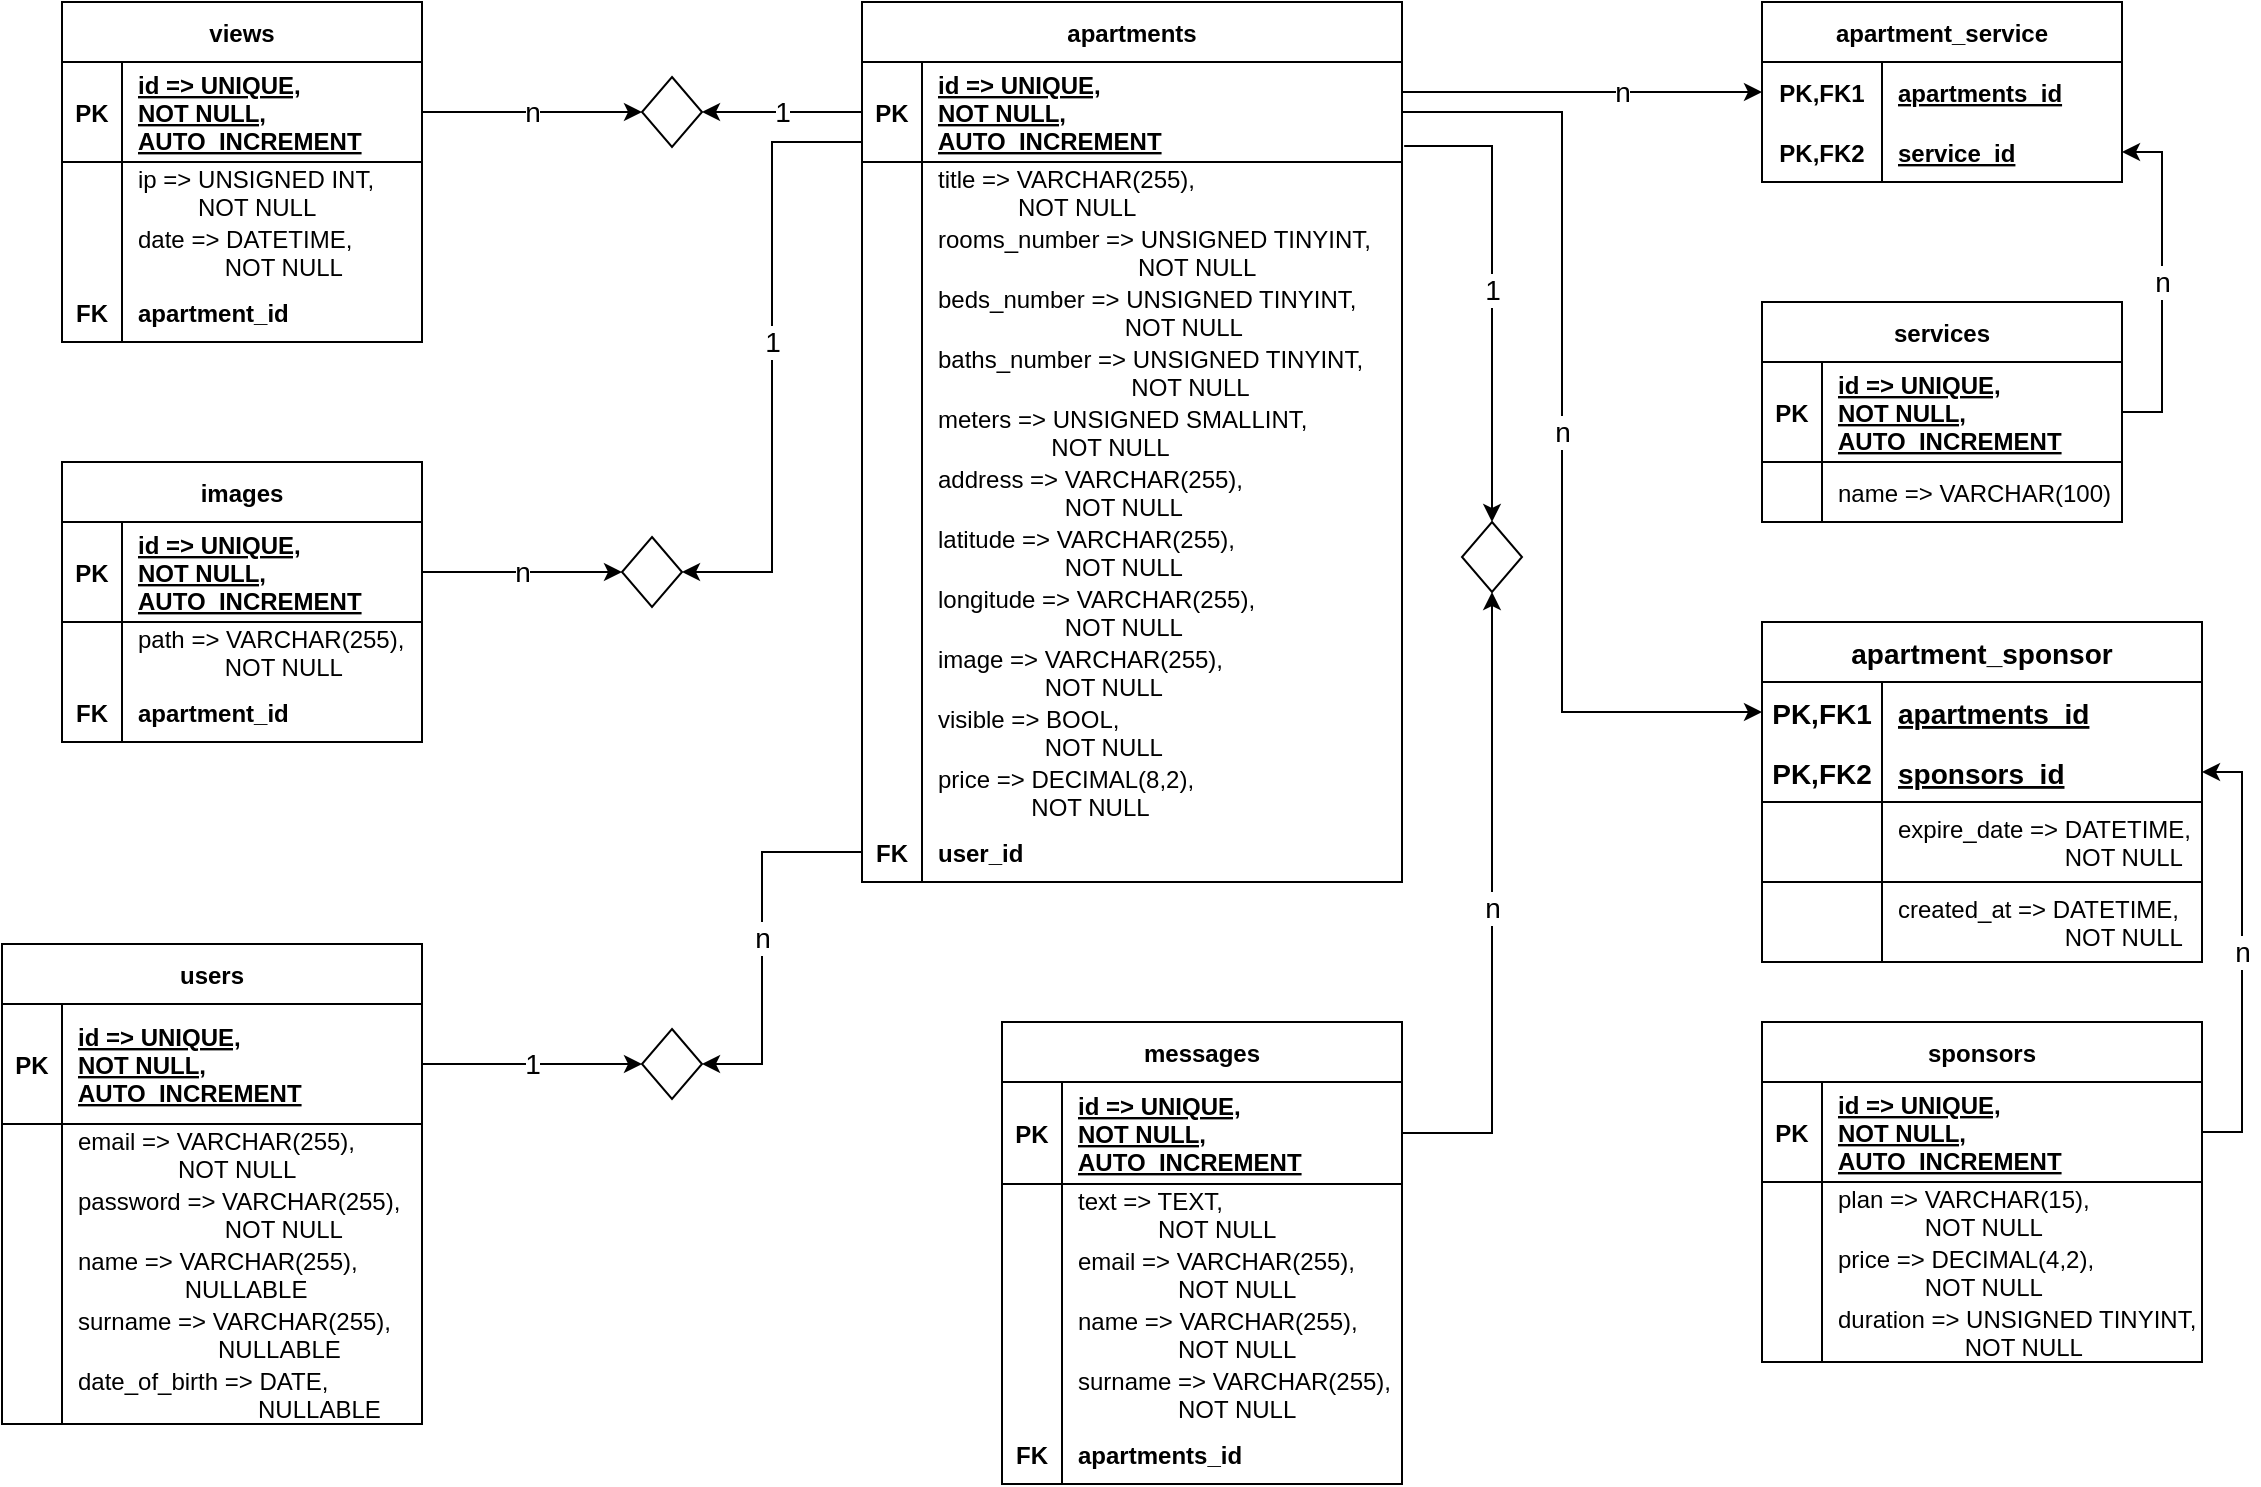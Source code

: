 <mxfile version="20.5.3" type="device"><diagram id="6jEz39tCYzZ9dba92t15" name="Pagina-1"><mxGraphModel dx="1422" dy="754" grid="1" gridSize="10" guides="1" tooltips="1" connect="1" arrows="1" fold="1" page="1" pageScale="1" pageWidth="827" pageHeight="1169" math="0" shadow="0"><root><mxCell id="0"/><mxCell id="1" parent="0"/><mxCell id="rSV80BA2krc5Ea7WkrUo-1" value="users" style="shape=table;startSize=30;container=1;collapsible=1;childLayout=tableLayout;fixedRows=1;rowLines=0;fontStyle=1;align=center;resizeLast=1;" parent="1" vertex="1"><mxGeometry x="50" y="641" width="210" height="240" as="geometry"/></mxCell><mxCell id="rSV80BA2krc5Ea7WkrUo-2" value="" style="shape=tableRow;horizontal=0;startSize=0;swimlaneHead=0;swimlaneBody=0;fillColor=none;collapsible=0;dropTarget=0;points=[[0,0.5],[1,0.5]];portConstraint=eastwest;top=0;left=0;right=0;bottom=1;" parent="rSV80BA2krc5Ea7WkrUo-1" vertex="1"><mxGeometry y="30" width="210" height="60" as="geometry"/></mxCell><mxCell id="rSV80BA2krc5Ea7WkrUo-3" value="PK" style="shape=partialRectangle;connectable=0;fillColor=none;top=0;left=0;bottom=0;right=0;fontStyle=1;overflow=hidden;" parent="rSV80BA2krc5Ea7WkrUo-2" vertex="1"><mxGeometry width="30" height="60" as="geometry"><mxRectangle width="30" height="60" as="alternateBounds"/></mxGeometry></mxCell><mxCell id="rSV80BA2krc5Ea7WkrUo-4" value="id =&gt; UNIQUE,&#10;NOT NULL,&#10;AUTO_INCREMENT" style="shape=partialRectangle;connectable=0;fillColor=none;top=0;left=0;bottom=0;right=0;align=left;spacingLeft=6;fontStyle=5;overflow=hidden;" parent="rSV80BA2krc5Ea7WkrUo-2" vertex="1"><mxGeometry x="30" width="180" height="60" as="geometry"><mxRectangle width="180" height="60" as="alternateBounds"/></mxGeometry></mxCell><mxCell id="rSV80BA2krc5Ea7WkrUo-5" value="" style="shape=tableRow;horizontal=0;startSize=0;swimlaneHead=0;swimlaneBody=0;fillColor=none;collapsible=0;dropTarget=0;points=[[0,0.5],[1,0.5]];portConstraint=eastwest;top=0;left=0;right=0;bottom=0;" parent="rSV80BA2krc5Ea7WkrUo-1" vertex="1"><mxGeometry y="90" width="210" height="30" as="geometry"/></mxCell><mxCell id="rSV80BA2krc5Ea7WkrUo-6" value="" style="shape=partialRectangle;connectable=0;fillColor=none;top=0;left=0;bottom=0;right=0;editable=1;overflow=hidden;" parent="rSV80BA2krc5Ea7WkrUo-5" vertex="1"><mxGeometry width="30" height="30" as="geometry"><mxRectangle width="30" height="30" as="alternateBounds"/></mxGeometry></mxCell><mxCell id="rSV80BA2krc5Ea7WkrUo-7" value="email =&gt; VARCHAR(255),&#10;               NOT NULL" style="shape=partialRectangle;connectable=0;fillColor=none;top=0;left=0;bottom=0;right=0;align=left;spacingLeft=6;overflow=hidden;" parent="rSV80BA2krc5Ea7WkrUo-5" vertex="1"><mxGeometry x="30" width="180" height="30" as="geometry"><mxRectangle width="180" height="30" as="alternateBounds"/></mxGeometry></mxCell><mxCell id="rSV80BA2krc5Ea7WkrUo-8" value="" style="shape=tableRow;horizontal=0;startSize=0;swimlaneHead=0;swimlaneBody=0;fillColor=none;collapsible=0;dropTarget=0;points=[[0,0.5],[1,0.5]];portConstraint=eastwest;top=0;left=0;right=0;bottom=0;" parent="rSV80BA2krc5Ea7WkrUo-1" vertex="1"><mxGeometry y="120" width="210" height="30" as="geometry"/></mxCell><mxCell id="rSV80BA2krc5Ea7WkrUo-9" value="" style="shape=partialRectangle;connectable=0;fillColor=none;top=0;left=0;bottom=0;right=0;editable=1;overflow=hidden;" parent="rSV80BA2krc5Ea7WkrUo-8" vertex="1"><mxGeometry width="30" height="30" as="geometry"><mxRectangle width="30" height="30" as="alternateBounds"/></mxGeometry></mxCell><mxCell id="rSV80BA2krc5Ea7WkrUo-10" value="password =&gt; VARCHAR(255),&#10;                      NOT NULL" style="shape=partialRectangle;connectable=0;fillColor=none;top=0;left=0;bottom=0;right=0;align=left;spacingLeft=6;overflow=hidden;" parent="rSV80BA2krc5Ea7WkrUo-8" vertex="1"><mxGeometry x="30" width="180" height="30" as="geometry"><mxRectangle width="180" height="30" as="alternateBounds"/></mxGeometry></mxCell><mxCell id="rSV80BA2krc5Ea7WkrUo-11" value="" style="shape=tableRow;horizontal=0;startSize=0;swimlaneHead=0;swimlaneBody=0;fillColor=none;collapsible=0;dropTarget=0;points=[[0,0.5],[1,0.5]];portConstraint=eastwest;top=0;left=0;right=0;bottom=0;" parent="rSV80BA2krc5Ea7WkrUo-1" vertex="1"><mxGeometry y="150" width="210" height="30" as="geometry"/></mxCell><mxCell id="rSV80BA2krc5Ea7WkrUo-12" value="" style="shape=partialRectangle;connectable=0;fillColor=none;top=0;left=0;bottom=0;right=0;editable=1;overflow=hidden;" parent="rSV80BA2krc5Ea7WkrUo-11" vertex="1"><mxGeometry width="30" height="30" as="geometry"><mxRectangle width="30" height="30" as="alternateBounds"/></mxGeometry></mxCell><mxCell id="rSV80BA2krc5Ea7WkrUo-13" value="name =&gt; VARCHAR(255),&#10;                NULLABLE" style="shape=partialRectangle;connectable=0;fillColor=none;top=0;left=0;bottom=0;right=0;align=left;spacingLeft=6;overflow=hidden;" parent="rSV80BA2krc5Ea7WkrUo-11" vertex="1"><mxGeometry x="30" width="180" height="30" as="geometry"><mxRectangle width="180" height="30" as="alternateBounds"/></mxGeometry></mxCell><mxCell id="rSV80BA2krc5Ea7WkrUo-14" value="" style="shape=tableRow;horizontal=0;startSize=0;swimlaneHead=0;swimlaneBody=0;fillColor=none;collapsible=0;dropTarget=0;points=[[0,0.5],[1,0.5]];portConstraint=eastwest;top=0;left=0;right=0;bottom=0;" parent="rSV80BA2krc5Ea7WkrUo-1" vertex="1"><mxGeometry y="180" width="210" height="30" as="geometry"/></mxCell><mxCell id="rSV80BA2krc5Ea7WkrUo-15" value="" style="shape=partialRectangle;connectable=0;fillColor=none;top=0;left=0;bottom=0;right=0;editable=1;overflow=hidden;" parent="rSV80BA2krc5Ea7WkrUo-14" vertex="1"><mxGeometry width="30" height="30" as="geometry"><mxRectangle width="30" height="30" as="alternateBounds"/></mxGeometry></mxCell><mxCell id="rSV80BA2krc5Ea7WkrUo-16" value="surname =&gt; VARCHAR(255),&#10;                     NULLABLE" style="shape=partialRectangle;connectable=0;fillColor=none;top=0;left=0;bottom=0;right=0;align=left;spacingLeft=6;overflow=hidden;" parent="rSV80BA2krc5Ea7WkrUo-14" vertex="1"><mxGeometry x="30" width="180" height="30" as="geometry"><mxRectangle width="180" height="30" as="alternateBounds"/></mxGeometry></mxCell><mxCell id="rSV80BA2krc5Ea7WkrUo-17" value="" style="shape=tableRow;horizontal=0;startSize=0;swimlaneHead=0;swimlaneBody=0;fillColor=none;collapsible=0;dropTarget=0;points=[[0,0.5],[1,0.5]];portConstraint=eastwest;top=0;left=0;right=0;bottom=0;" parent="rSV80BA2krc5Ea7WkrUo-1" vertex="1"><mxGeometry y="210" width="210" height="30" as="geometry"/></mxCell><mxCell id="rSV80BA2krc5Ea7WkrUo-18" value="" style="shape=partialRectangle;connectable=0;fillColor=none;top=0;left=0;bottom=0;right=0;editable=1;overflow=hidden;" parent="rSV80BA2krc5Ea7WkrUo-17" vertex="1"><mxGeometry width="30" height="30" as="geometry"><mxRectangle width="30" height="30" as="alternateBounds"/></mxGeometry></mxCell><mxCell id="rSV80BA2krc5Ea7WkrUo-19" value="date_of_birth =&gt; DATE,&#10;                           NULLABLE" style="shape=partialRectangle;connectable=0;fillColor=none;top=0;left=0;bottom=0;right=0;align=left;spacingLeft=6;overflow=hidden;" parent="rSV80BA2krc5Ea7WkrUo-17" vertex="1"><mxGeometry x="30" width="180" height="30" as="geometry"><mxRectangle width="180" height="30" as="alternateBounds"/></mxGeometry></mxCell><mxCell id="rSV80BA2krc5Ea7WkrUo-20" value="apartments" style="shape=table;startSize=30;container=1;collapsible=1;childLayout=tableLayout;fixedRows=1;rowLines=0;fontStyle=1;align=center;resizeLast=1;" parent="1" vertex="1"><mxGeometry x="480" y="170" width="270" height="440" as="geometry"/></mxCell><mxCell id="rSV80BA2krc5Ea7WkrUo-21" value="" style="shape=tableRow;horizontal=0;startSize=0;swimlaneHead=0;swimlaneBody=0;fillColor=none;collapsible=0;dropTarget=0;points=[[0,0.5],[1,0.5]];portConstraint=eastwest;top=0;left=0;right=0;bottom=1;" parent="rSV80BA2krc5Ea7WkrUo-20" vertex="1"><mxGeometry y="30" width="270" height="50" as="geometry"/></mxCell><mxCell id="rSV80BA2krc5Ea7WkrUo-22" value="PK" style="shape=partialRectangle;connectable=0;fillColor=none;top=0;left=0;bottom=0;right=0;fontStyle=1;overflow=hidden;" parent="rSV80BA2krc5Ea7WkrUo-21" vertex="1"><mxGeometry width="30" height="50" as="geometry"><mxRectangle width="30" height="50" as="alternateBounds"/></mxGeometry></mxCell><mxCell id="rSV80BA2krc5Ea7WkrUo-23" value="id =&gt; UNIQUE,&#10;NOT NULL,&#10;AUTO_INCREMENT" style="shape=partialRectangle;connectable=0;fillColor=none;top=0;left=0;bottom=0;right=0;align=left;spacingLeft=6;fontStyle=5;overflow=hidden;" parent="rSV80BA2krc5Ea7WkrUo-21" vertex="1"><mxGeometry x="30" width="240" height="50" as="geometry"><mxRectangle width="240" height="50" as="alternateBounds"/></mxGeometry></mxCell><mxCell id="rSV80BA2krc5Ea7WkrUo-24" value="" style="shape=tableRow;horizontal=0;startSize=0;swimlaneHead=0;swimlaneBody=0;fillColor=none;collapsible=0;dropTarget=0;points=[[0,0.5],[1,0.5]];portConstraint=eastwest;top=0;left=0;right=0;bottom=0;" parent="rSV80BA2krc5Ea7WkrUo-20" vertex="1"><mxGeometry y="80" width="270" height="30" as="geometry"/></mxCell><mxCell id="rSV80BA2krc5Ea7WkrUo-25" value="" style="shape=partialRectangle;connectable=0;fillColor=none;top=0;left=0;bottom=0;right=0;editable=1;overflow=hidden;" parent="rSV80BA2krc5Ea7WkrUo-24" vertex="1"><mxGeometry width="30" height="30" as="geometry"><mxRectangle width="30" height="30" as="alternateBounds"/></mxGeometry></mxCell><mxCell id="rSV80BA2krc5Ea7WkrUo-26" value="title =&gt; VARCHAR(255),&#10;            NOT NULL" style="shape=partialRectangle;connectable=0;fillColor=none;top=0;left=0;bottom=0;right=0;align=left;spacingLeft=6;overflow=hidden;" parent="rSV80BA2krc5Ea7WkrUo-24" vertex="1"><mxGeometry x="30" width="240" height="30" as="geometry"><mxRectangle width="240" height="30" as="alternateBounds"/></mxGeometry></mxCell><mxCell id="rSV80BA2krc5Ea7WkrUo-27" value="" style="shape=tableRow;horizontal=0;startSize=0;swimlaneHead=0;swimlaneBody=0;fillColor=none;collapsible=0;dropTarget=0;points=[[0,0.5],[1,0.5]];portConstraint=eastwest;top=0;left=0;right=0;bottom=0;" parent="rSV80BA2krc5Ea7WkrUo-20" vertex="1"><mxGeometry y="110" width="270" height="30" as="geometry"/></mxCell><mxCell id="rSV80BA2krc5Ea7WkrUo-28" value="" style="shape=partialRectangle;connectable=0;fillColor=none;top=0;left=0;bottom=0;right=0;editable=1;overflow=hidden;" parent="rSV80BA2krc5Ea7WkrUo-27" vertex="1"><mxGeometry width="30" height="30" as="geometry"><mxRectangle width="30" height="30" as="alternateBounds"/></mxGeometry></mxCell><mxCell id="rSV80BA2krc5Ea7WkrUo-29" value="rooms_number =&gt; UNSIGNED TINYINT,&#10;                              NOT NULL" style="shape=partialRectangle;connectable=0;fillColor=none;top=0;left=0;bottom=0;right=0;align=left;spacingLeft=6;overflow=hidden;" parent="rSV80BA2krc5Ea7WkrUo-27" vertex="1"><mxGeometry x="30" width="240" height="30" as="geometry"><mxRectangle width="240" height="30" as="alternateBounds"/></mxGeometry></mxCell><mxCell id="rSV80BA2krc5Ea7WkrUo-30" value="" style="shape=tableRow;horizontal=0;startSize=0;swimlaneHead=0;swimlaneBody=0;fillColor=none;collapsible=0;dropTarget=0;points=[[0,0.5],[1,0.5]];portConstraint=eastwest;top=0;left=0;right=0;bottom=0;" parent="rSV80BA2krc5Ea7WkrUo-20" vertex="1"><mxGeometry y="140" width="270" height="30" as="geometry"/></mxCell><mxCell id="rSV80BA2krc5Ea7WkrUo-31" value="" style="shape=partialRectangle;connectable=0;fillColor=none;top=0;left=0;bottom=0;right=0;editable=1;overflow=hidden;" parent="rSV80BA2krc5Ea7WkrUo-30" vertex="1"><mxGeometry width="30" height="30" as="geometry"><mxRectangle width="30" height="30" as="alternateBounds"/></mxGeometry></mxCell><mxCell id="rSV80BA2krc5Ea7WkrUo-32" value="beds_number =&gt; UNSIGNED TINYINT,&#10;                            NOT NULL" style="shape=partialRectangle;connectable=0;fillColor=none;top=0;left=0;bottom=0;right=0;align=left;spacingLeft=6;overflow=hidden;" parent="rSV80BA2krc5Ea7WkrUo-30" vertex="1"><mxGeometry x="30" width="240" height="30" as="geometry"><mxRectangle width="240" height="30" as="alternateBounds"/></mxGeometry></mxCell><mxCell id="rSV80BA2krc5Ea7WkrUo-33" value="" style="shape=tableRow;horizontal=0;startSize=0;swimlaneHead=0;swimlaneBody=0;fillColor=none;collapsible=0;dropTarget=0;points=[[0,0.5],[1,0.5]];portConstraint=eastwest;top=0;left=0;right=0;bottom=0;" parent="rSV80BA2krc5Ea7WkrUo-20" vertex="1"><mxGeometry y="170" width="270" height="30" as="geometry"/></mxCell><mxCell id="rSV80BA2krc5Ea7WkrUo-34" value="" style="shape=partialRectangle;connectable=0;fillColor=none;top=0;left=0;bottom=0;right=0;editable=1;overflow=hidden;" parent="rSV80BA2krc5Ea7WkrUo-33" vertex="1"><mxGeometry width="30" height="30" as="geometry"><mxRectangle width="30" height="30" as="alternateBounds"/></mxGeometry></mxCell><mxCell id="rSV80BA2krc5Ea7WkrUo-35" value="baths_number =&gt; UNSIGNED TINYINT,&#10;                             NOT NULL" style="shape=partialRectangle;connectable=0;fillColor=none;top=0;left=0;bottom=0;right=0;align=left;spacingLeft=6;overflow=hidden;" parent="rSV80BA2krc5Ea7WkrUo-33" vertex="1"><mxGeometry x="30" width="240" height="30" as="geometry"><mxRectangle width="240" height="30" as="alternateBounds"/></mxGeometry></mxCell><mxCell id="rSV80BA2krc5Ea7WkrUo-40" value="" style="shape=tableRow;horizontal=0;startSize=0;swimlaneHead=0;swimlaneBody=0;fillColor=none;collapsible=0;dropTarget=0;points=[[0,0.5],[1,0.5]];portConstraint=eastwest;top=0;left=0;right=0;bottom=0;" parent="rSV80BA2krc5Ea7WkrUo-20" vertex="1"><mxGeometry y="200" width="270" height="30" as="geometry"/></mxCell><mxCell id="rSV80BA2krc5Ea7WkrUo-41" value="" style="shape=partialRectangle;connectable=0;fillColor=none;top=0;left=0;bottom=0;right=0;editable=1;overflow=hidden;" parent="rSV80BA2krc5Ea7WkrUo-40" vertex="1"><mxGeometry width="30" height="30" as="geometry"><mxRectangle width="30" height="30" as="alternateBounds"/></mxGeometry></mxCell><mxCell id="rSV80BA2krc5Ea7WkrUo-42" value="meters =&gt; UNSIGNED SMALLINT,&#10;                 NOT NULL" style="shape=partialRectangle;connectable=0;fillColor=none;top=0;left=0;bottom=0;right=0;align=left;spacingLeft=6;overflow=hidden;" parent="rSV80BA2krc5Ea7WkrUo-40" vertex="1"><mxGeometry x="30" width="240" height="30" as="geometry"><mxRectangle width="240" height="30" as="alternateBounds"/></mxGeometry></mxCell><mxCell id="rSV80BA2krc5Ea7WkrUo-43" value="" style="shape=tableRow;horizontal=0;startSize=0;swimlaneHead=0;swimlaneBody=0;fillColor=none;collapsible=0;dropTarget=0;points=[[0,0.5],[1,0.5]];portConstraint=eastwest;top=0;left=0;right=0;bottom=0;" parent="rSV80BA2krc5Ea7WkrUo-20" vertex="1"><mxGeometry y="230" width="270" height="30" as="geometry"/></mxCell><mxCell id="rSV80BA2krc5Ea7WkrUo-44" value="" style="shape=partialRectangle;connectable=0;fillColor=none;top=0;left=0;bottom=0;right=0;editable=1;overflow=hidden;" parent="rSV80BA2krc5Ea7WkrUo-43" vertex="1"><mxGeometry width="30" height="30" as="geometry"><mxRectangle width="30" height="30" as="alternateBounds"/></mxGeometry></mxCell><mxCell id="rSV80BA2krc5Ea7WkrUo-45" value="address =&gt; VARCHAR(255),&#10;                   NOT NULL" style="shape=partialRectangle;connectable=0;fillColor=none;top=0;left=0;bottom=0;right=0;align=left;spacingLeft=6;overflow=hidden;" parent="rSV80BA2krc5Ea7WkrUo-43" vertex="1"><mxGeometry x="30" width="240" height="30" as="geometry"><mxRectangle width="240" height="30" as="alternateBounds"/></mxGeometry></mxCell><mxCell id="KRtCj88X-L1_NGYl-GEl-23" value="" style="shape=tableRow;horizontal=0;startSize=0;swimlaneHead=0;swimlaneBody=0;fillColor=none;collapsible=0;dropTarget=0;points=[[0,0.5],[1,0.5]];portConstraint=eastwest;top=0;left=0;right=0;bottom=0;" parent="rSV80BA2krc5Ea7WkrUo-20" vertex="1"><mxGeometry y="260" width="270" height="30" as="geometry"/></mxCell><mxCell id="KRtCj88X-L1_NGYl-GEl-24" value="" style="shape=partialRectangle;connectable=0;fillColor=none;top=0;left=0;bottom=0;right=0;editable=1;overflow=hidden;" parent="KRtCj88X-L1_NGYl-GEl-23" vertex="1"><mxGeometry width="30" height="30" as="geometry"><mxRectangle width="30" height="30" as="alternateBounds"/></mxGeometry></mxCell><mxCell id="KRtCj88X-L1_NGYl-GEl-25" value="latitude =&gt; VARCHAR(255),&#10;                   NOT NULL" style="shape=partialRectangle;connectable=0;fillColor=none;top=0;left=0;bottom=0;right=0;align=left;spacingLeft=6;overflow=hidden;" parent="KRtCj88X-L1_NGYl-GEl-23" vertex="1"><mxGeometry x="30" width="240" height="30" as="geometry"><mxRectangle width="240" height="30" as="alternateBounds"/></mxGeometry></mxCell><mxCell id="KRtCj88X-L1_NGYl-GEl-26" value="" style="shape=tableRow;horizontal=0;startSize=0;swimlaneHead=0;swimlaneBody=0;fillColor=none;collapsible=0;dropTarget=0;points=[[0,0.5],[1,0.5]];portConstraint=eastwest;top=0;left=0;right=0;bottom=0;" parent="rSV80BA2krc5Ea7WkrUo-20" vertex="1"><mxGeometry y="290" width="270" height="30" as="geometry"/></mxCell><mxCell id="KRtCj88X-L1_NGYl-GEl-27" value="" style="shape=partialRectangle;connectable=0;fillColor=none;top=0;left=0;bottom=0;right=0;editable=1;overflow=hidden;" parent="KRtCj88X-L1_NGYl-GEl-26" vertex="1"><mxGeometry width="30" height="30" as="geometry"><mxRectangle width="30" height="30" as="alternateBounds"/></mxGeometry></mxCell><mxCell id="KRtCj88X-L1_NGYl-GEl-28" value="longitude =&gt; VARCHAR(255),&#10;                   NOT NULL" style="shape=partialRectangle;connectable=0;fillColor=none;top=0;left=0;bottom=0;right=0;align=left;spacingLeft=6;overflow=hidden;" parent="KRtCj88X-L1_NGYl-GEl-26" vertex="1"><mxGeometry x="30" width="240" height="30" as="geometry"><mxRectangle width="240" height="30" as="alternateBounds"/></mxGeometry></mxCell><mxCell id="rSV80BA2krc5Ea7WkrUo-46" value="" style="shape=tableRow;horizontal=0;startSize=0;swimlaneHead=0;swimlaneBody=0;fillColor=none;collapsible=0;dropTarget=0;points=[[0,0.5],[1,0.5]];portConstraint=eastwest;top=0;left=0;right=0;bottom=0;" parent="rSV80BA2krc5Ea7WkrUo-20" vertex="1"><mxGeometry y="320" width="270" height="30" as="geometry"/></mxCell><mxCell id="rSV80BA2krc5Ea7WkrUo-47" value="" style="shape=partialRectangle;connectable=0;fillColor=none;top=0;left=0;bottom=0;right=0;editable=1;overflow=hidden;" parent="rSV80BA2krc5Ea7WkrUo-46" vertex="1"><mxGeometry width="30" height="30" as="geometry"><mxRectangle width="30" height="30" as="alternateBounds"/></mxGeometry></mxCell><mxCell id="rSV80BA2krc5Ea7WkrUo-48" value="image =&gt; VARCHAR(255),&#10;                NOT NULL" style="shape=partialRectangle;connectable=0;fillColor=none;top=0;left=0;bottom=0;right=0;align=left;spacingLeft=6;overflow=hidden;" parent="rSV80BA2krc5Ea7WkrUo-46" vertex="1"><mxGeometry x="30" width="240" height="30" as="geometry"><mxRectangle width="240" height="30" as="alternateBounds"/></mxGeometry></mxCell><mxCell id="rSV80BA2krc5Ea7WkrUo-49" value="" style="shape=tableRow;horizontal=0;startSize=0;swimlaneHead=0;swimlaneBody=0;fillColor=none;collapsible=0;dropTarget=0;points=[[0,0.5],[1,0.5]];portConstraint=eastwest;top=0;left=0;right=0;bottom=0;" parent="rSV80BA2krc5Ea7WkrUo-20" vertex="1"><mxGeometry y="350" width="270" height="30" as="geometry"/></mxCell><mxCell id="rSV80BA2krc5Ea7WkrUo-50" value="" style="shape=partialRectangle;connectable=0;fillColor=none;top=0;left=0;bottom=0;right=0;editable=1;overflow=hidden;" parent="rSV80BA2krc5Ea7WkrUo-49" vertex="1"><mxGeometry width="30" height="30" as="geometry"><mxRectangle width="30" height="30" as="alternateBounds"/></mxGeometry></mxCell><mxCell id="rSV80BA2krc5Ea7WkrUo-51" value="visible =&gt; BOOL,&#10;                NOT NULL" style="shape=partialRectangle;connectable=0;fillColor=none;top=0;left=0;bottom=0;right=0;align=left;spacingLeft=6;overflow=hidden;" parent="rSV80BA2krc5Ea7WkrUo-49" vertex="1"><mxGeometry x="30" width="240" height="30" as="geometry"><mxRectangle width="240" height="30" as="alternateBounds"/></mxGeometry></mxCell><mxCell id="97-vj1bgsYA3nXAMNk1s-48" value="" style="shape=tableRow;horizontal=0;startSize=0;swimlaneHead=0;swimlaneBody=0;fillColor=none;collapsible=0;dropTarget=0;points=[[0,0.5],[1,0.5]];portConstraint=eastwest;top=0;left=0;right=0;bottom=0;" parent="rSV80BA2krc5Ea7WkrUo-20" vertex="1"><mxGeometry y="380" width="270" height="30" as="geometry"/></mxCell><mxCell id="97-vj1bgsYA3nXAMNk1s-49" value="" style="shape=partialRectangle;connectable=0;fillColor=none;top=0;left=0;bottom=0;right=0;editable=1;overflow=hidden;" parent="97-vj1bgsYA3nXAMNk1s-48" vertex="1"><mxGeometry width="30" height="30" as="geometry"><mxRectangle width="30" height="30" as="alternateBounds"/></mxGeometry></mxCell><mxCell id="97-vj1bgsYA3nXAMNk1s-50" value="price =&gt; DECIMAL(8,2),&#10;              NOT NULL" style="shape=partialRectangle;connectable=0;fillColor=none;top=0;left=0;bottom=0;right=0;align=left;spacingLeft=6;overflow=hidden;" parent="97-vj1bgsYA3nXAMNk1s-48" vertex="1"><mxGeometry x="30" width="240" height="30" as="geometry"><mxRectangle width="240" height="30" as="alternateBounds"/></mxGeometry></mxCell><mxCell id="rSV80BA2krc5Ea7WkrUo-36" value="" style="shape=tableRow;horizontal=0;startSize=0;swimlaneHead=0;swimlaneBody=0;fillColor=none;collapsible=0;dropTarget=0;points=[[0,0.5],[1,0.5]];portConstraint=eastwest;top=0;left=0;right=0;bottom=0;" parent="rSV80BA2krc5Ea7WkrUo-20" vertex="1"><mxGeometry y="410" width="270" height="30" as="geometry"/></mxCell><mxCell id="rSV80BA2krc5Ea7WkrUo-37" value="FK" style="shape=partialRectangle;connectable=0;fillColor=none;top=0;left=0;bottom=0;right=0;editable=1;overflow=hidden;fontStyle=1" parent="rSV80BA2krc5Ea7WkrUo-36" vertex="1"><mxGeometry width="30" height="30" as="geometry"><mxRectangle width="30" height="30" as="alternateBounds"/></mxGeometry></mxCell><mxCell id="rSV80BA2krc5Ea7WkrUo-38" value="user_id" style="shape=partialRectangle;connectable=0;fillColor=none;top=0;left=0;bottom=0;right=0;align=left;spacingLeft=6;overflow=hidden;fontStyle=1" parent="rSV80BA2krc5Ea7WkrUo-36" vertex="1"><mxGeometry x="30" width="240" height="30" as="geometry"><mxRectangle width="240" height="30" as="alternateBounds"/></mxGeometry></mxCell><mxCell id="rSV80BA2krc5Ea7WkrUo-39" value="1" style="edgeStyle=orthogonalEdgeStyle;rounded=0;orthogonalLoop=1;jettySize=auto;html=1;exitX=1;exitY=0.5;exitDx=0;exitDy=0;entryX=0;entryY=0.5;entryDx=0;entryDy=0;fontSize=14;" parent="1" source="rSV80BA2krc5Ea7WkrUo-2" target="rSV80BA2krc5Ea7WkrUo-80" edge="1"><mxGeometry relative="1" as="geometry"/></mxCell><mxCell id="rSV80BA2krc5Ea7WkrUo-52" value="apartment_service" style="shape=table;startSize=30;container=1;collapsible=1;childLayout=tableLayout;fixedRows=1;rowLines=0;fontStyle=1;align=center;resizeLast=1;" parent="1" vertex="1"><mxGeometry x="930" y="170" width="180" height="90" as="geometry"/></mxCell><mxCell id="rSV80BA2krc5Ea7WkrUo-53" value="" style="shape=tableRow;horizontal=0;startSize=0;swimlaneHead=0;swimlaneBody=0;fillColor=none;collapsible=0;dropTarget=0;points=[[0,0.5],[1,0.5]];portConstraint=eastwest;top=0;left=0;right=0;bottom=0;" parent="rSV80BA2krc5Ea7WkrUo-52" vertex="1"><mxGeometry y="30" width="180" height="30" as="geometry"/></mxCell><mxCell id="rSV80BA2krc5Ea7WkrUo-54" value="PK,FK1" style="shape=partialRectangle;connectable=0;fillColor=none;top=0;left=0;bottom=0;right=0;fontStyle=1;overflow=hidden;" parent="rSV80BA2krc5Ea7WkrUo-53" vertex="1"><mxGeometry width="60" height="30" as="geometry"><mxRectangle width="60" height="30" as="alternateBounds"/></mxGeometry></mxCell><mxCell id="rSV80BA2krc5Ea7WkrUo-55" value="apartments_id" style="shape=partialRectangle;connectable=0;fillColor=none;top=0;left=0;bottom=0;right=0;align=left;spacingLeft=6;fontStyle=5;overflow=hidden;" parent="rSV80BA2krc5Ea7WkrUo-53" vertex="1"><mxGeometry x="60" width="120" height="30" as="geometry"><mxRectangle width="120" height="30" as="alternateBounds"/></mxGeometry></mxCell><mxCell id="rSV80BA2krc5Ea7WkrUo-56" value="" style="shape=tableRow;horizontal=0;startSize=0;swimlaneHead=0;swimlaneBody=0;fillColor=none;collapsible=0;dropTarget=0;points=[[0,0.5],[1,0.5]];portConstraint=eastwest;top=0;left=0;right=0;bottom=1;" parent="rSV80BA2krc5Ea7WkrUo-52" vertex="1"><mxGeometry y="60" width="180" height="30" as="geometry"/></mxCell><mxCell id="rSV80BA2krc5Ea7WkrUo-57" value="PK,FK2" style="shape=partialRectangle;connectable=0;fillColor=none;top=0;left=0;bottom=0;right=0;fontStyle=1;overflow=hidden;" parent="rSV80BA2krc5Ea7WkrUo-56" vertex="1"><mxGeometry width="60" height="30" as="geometry"><mxRectangle width="60" height="30" as="alternateBounds"/></mxGeometry></mxCell><mxCell id="rSV80BA2krc5Ea7WkrUo-58" value="service_id" style="shape=partialRectangle;connectable=0;fillColor=none;top=0;left=0;bottom=0;right=0;align=left;spacingLeft=6;fontStyle=5;overflow=hidden;" parent="rSV80BA2krc5Ea7WkrUo-56" vertex="1"><mxGeometry x="60" width="120" height="30" as="geometry"><mxRectangle width="120" height="30" as="alternateBounds"/></mxGeometry></mxCell><mxCell id="rSV80BA2krc5Ea7WkrUo-65" value="services" style="shape=table;startSize=30;container=1;collapsible=1;childLayout=tableLayout;fixedRows=1;rowLines=0;fontStyle=1;align=center;resizeLast=1;" parent="1" vertex="1"><mxGeometry x="930" y="320" width="180" height="110" as="geometry"/></mxCell><mxCell id="rSV80BA2krc5Ea7WkrUo-66" value="" style="shape=tableRow;horizontal=0;startSize=0;swimlaneHead=0;swimlaneBody=0;fillColor=none;collapsible=0;dropTarget=0;points=[[0,0.5],[1,0.5]];portConstraint=eastwest;top=0;left=0;right=0;bottom=1;" parent="rSV80BA2krc5Ea7WkrUo-65" vertex="1"><mxGeometry y="30" width="180" height="50" as="geometry"/></mxCell><mxCell id="rSV80BA2krc5Ea7WkrUo-67" value="PK" style="shape=partialRectangle;connectable=0;fillColor=none;top=0;left=0;bottom=0;right=0;fontStyle=1;overflow=hidden;" parent="rSV80BA2krc5Ea7WkrUo-66" vertex="1"><mxGeometry width="30" height="50" as="geometry"><mxRectangle width="30" height="50" as="alternateBounds"/></mxGeometry></mxCell><mxCell id="rSV80BA2krc5Ea7WkrUo-68" value="id =&gt; UNIQUE,&#10;NOT NULL,&#10;AUTO_INCREMENT" style="shape=partialRectangle;connectable=0;fillColor=none;top=0;left=0;bottom=0;right=0;align=left;spacingLeft=6;fontStyle=5;overflow=hidden;" parent="rSV80BA2krc5Ea7WkrUo-66" vertex="1"><mxGeometry x="30" width="150" height="50" as="geometry"><mxRectangle width="150" height="50" as="alternateBounds"/></mxGeometry></mxCell><mxCell id="rSV80BA2krc5Ea7WkrUo-69" value="" style="shape=tableRow;horizontal=0;startSize=0;swimlaneHead=0;swimlaneBody=0;fillColor=none;collapsible=0;dropTarget=0;points=[[0,0.5],[1,0.5]];portConstraint=eastwest;top=0;left=0;right=0;bottom=0;" parent="rSV80BA2krc5Ea7WkrUo-65" vertex="1"><mxGeometry y="80" width="180" height="30" as="geometry"/></mxCell><mxCell id="rSV80BA2krc5Ea7WkrUo-70" value="" style="shape=partialRectangle;connectable=0;fillColor=none;top=0;left=0;bottom=0;right=0;editable=1;overflow=hidden;" parent="rSV80BA2krc5Ea7WkrUo-69" vertex="1"><mxGeometry width="30" height="30" as="geometry"><mxRectangle width="30" height="30" as="alternateBounds"/></mxGeometry></mxCell><mxCell id="rSV80BA2krc5Ea7WkrUo-71" value="name =&gt; VARCHAR(100)" style="shape=partialRectangle;connectable=0;fillColor=none;top=0;left=0;bottom=0;right=0;align=left;spacingLeft=6;overflow=hidden;" parent="rSV80BA2krc5Ea7WkrUo-69" vertex="1"><mxGeometry x="30" width="150" height="30" as="geometry"><mxRectangle width="150" height="30" as="alternateBounds"/></mxGeometry></mxCell><mxCell id="rSV80BA2krc5Ea7WkrUo-80" value="" style="rhombus;whiteSpace=wrap;html=1;" parent="1" vertex="1"><mxGeometry x="370" y="683.5" width="30" height="35" as="geometry"/></mxCell><mxCell id="rSV80BA2krc5Ea7WkrUo-81" value="n" style="edgeStyle=orthogonalEdgeStyle;rounded=0;orthogonalLoop=1;jettySize=auto;html=1;exitX=0;exitY=0.5;exitDx=0;exitDy=0;fontSize=14;entryX=1;entryY=0.5;entryDx=0;entryDy=0;" parent="1" source="rSV80BA2krc5Ea7WkrUo-36" target="rSV80BA2krc5Ea7WkrUo-80" edge="1"><mxGeometry relative="1" as="geometry"><Array as="points"><mxPoint x="430" y="595"/><mxPoint x="430" y="701"/></Array><mxPoint x="400" y="670" as="targetPoint"/></mxGeometry></mxCell><mxCell id="rSV80BA2krc5Ea7WkrUo-95" value="messages" style="shape=table;startSize=30;container=1;collapsible=1;childLayout=tableLayout;fixedRows=1;rowLines=0;fontStyle=1;align=center;resizeLast=1;" parent="1" vertex="1"><mxGeometry x="550" y="680" width="200" height="231" as="geometry"/></mxCell><mxCell id="rSV80BA2krc5Ea7WkrUo-96" value="" style="shape=tableRow;horizontal=0;startSize=0;swimlaneHead=0;swimlaneBody=0;fillColor=none;collapsible=0;dropTarget=0;points=[[0,0.5],[1,0.5]];portConstraint=eastwest;top=0;left=0;right=0;bottom=1;" parent="rSV80BA2krc5Ea7WkrUo-95" vertex="1"><mxGeometry y="30" width="200" height="51" as="geometry"/></mxCell><mxCell id="rSV80BA2krc5Ea7WkrUo-97" value="PK" style="shape=partialRectangle;connectable=0;fillColor=none;top=0;left=0;bottom=0;right=0;fontStyle=1;overflow=hidden;" parent="rSV80BA2krc5Ea7WkrUo-96" vertex="1"><mxGeometry width="30" height="51" as="geometry"><mxRectangle width="30" height="51" as="alternateBounds"/></mxGeometry></mxCell><mxCell id="rSV80BA2krc5Ea7WkrUo-98" value="id =&gt; UNIQUE,&#10;NOT NULL,&#10;AUTO_INCREMENT" style="shape=partialRectangle;connectable=0;fillColor=none;top=0;left=0;bottom=0;right=0;align=left;spacingLeft=6;fontStyle=5;overflow=hidden;" parent="rSV80BA2krc5Ea7WkrUo-96" vertex="1"><mxGeometry x="30" width="170" height="51" as="geometry"><mxRectangle width="170" height="51" as="alternateBounds"/></mxGeometry></mxCell><mxCell id="rSV80BA2krc5Ea7WkrUo-99" value="" style="shape=tableRow;horizontal=0;startSize=0;swimlaneHead=0;swimlaneBody=0;fillColor=none;collapsible=0;dropTarget=0;points=[[0,0.5],[1,0.5]];portConstraint=eastwest;top=0;left=0;right=0;bottom=0;" parent="rSV80BA2krc5Ea7WkrUo-95" vertex="1"><mxGeometry y="81" width="200" height="30" as="geometry"/></mxCell><mxCell id="rSV80BA2krc5Ea7WkrUo-100" value="" style="shape=partialRectangle;connectable=0;fillColor=none;top=0;left=0;bottom=0;right=0;editable=1;overflow=hidden;" parent="rSV80BA2krc5Ea7WkrUo-99" vertex="1"><mxGeometry width="30" height="30" as="geometry"><mxRectangle width="30" height="30" as="alternateBounds"/></mxGeometry></mxCell><mxCell id="rSV80BA2krc5Ea7WkrUo-101" value="text =&gt; TEXT,&#10;            NOT NULL" style="shape=partialRectangle;connectable=0;fillColor=none;top=0;left=0;bottom=0;right=0;align=left;spacingLeft=6;overflow=hidden;" parent="rSV80BA2krc5Ea7WkrUo-99" vertex="1"><mxGeometry x="30" width="170" height="30" as="geometry"><mxRectangle width="170" height="30" as="alternateBounds"/></mxGeometry></mxCell><mxCell id="rSV80BA2krc5Ea7WkrUo-102" value="" style="shape=tableRow;horizontal=0;startSize=0;swimlaneHead=0;swimlaneBody=0;fillColor=none;collapsible=0;dropTarget=0;points=[[0,0.5],[1,0.5]];portConstraint=eastwest;top=0;left=0;right=0;bottom=0;" parent="rSV80BA2krc5Ea7WkrUo-95" vertex="1"><mxGeometry y="111" width="200" height="30" as="geometry"/></mxCell><mxCell id="rSV80BA2krc5Ea7WkrUo-103" value="" style="shape=partialRectangle;connectable=0;fillColor=none;top=0;left=0;bottom=0;right=0;editable=1;overflow=hidden;" parent="rSV80BA2krc5Ea7WkrUo-102" vertex="1"><mxGeometry width="30" height="30" as="geometry"><mxRectangle width="30" height="30" as="alternateBounds"/></mxGeometry></mxCell><mxCell id="rSV80BA2krc5Ea7WkrUo-104" value="email =&gt; VARCHAR(255),&#10;               NOT NULL" style="shape=partialRectangle;connectable=0;fillColor=none;top=0;left=0;bottom=0;right=0;align=left;spacingLeft=6;overflow=hidden;" parent="rSV80BA2krc5Ea7WkrUo-102" vertex="1"><mxGeometry x="30" width="170" height="30" as="geometry"><mxRectangle width="170" height="30" as="alternateBounds"/></mxGeometry></mxCell><mxCell id="KRtCj88X-L1_NGYl-GEl-29" value="" style="shape=tableRow;horizontal=0;startSize=0;swimlaneHead=0;swimlaneBody=0;fillColor=none;collapsible=0;dropTarget=0;points=[[0,0.5],[1,0.5]];portConstraint=eastwest;top=0;left=0;right=0;bottom=0;" parent="rSV80BA2krc5Ea7WkrUo-95" vertex="1"><mxGeometry y="141" width="200" height="30" as="geometry"/></mxCell><mxCell id="KRtCj88X-L1_NGYl-GEl-30" value="" style="shape=partialRectangle;connectable=0;fillColor=none;top=0;left=0;bottom=0;right=0;editable=1;overflow=hidden;" parent="KRtCj88X-L1_NGYl-GEl-29" vertex="1"><mxGeometry width="30" height="30" as="geometry"><mxRectangle width="30" height="30" as="alternateBounds"/></mxGeometry></mxCell><mxCell id="KRtCj88X-L1_NGYl-GEl-31" value="name =&gt; VARCHAR(255),&#10;               NOT NULL" style="shape=partialRectangle;connectable=0;fillColor=none;top=0;left=0;bottom=0;right=0;align=left;spacingLeft=6;overflow=hidden;" parent="KRtCj88X-L1_NGYl-GEl-29" vertex="1"><mxGeometry x="30" width="170" height="30" as="geometry"><mxRectangle width="170" height="30" as="alternateBounds"/></mxGeometry></mxCell><mxCell id="KRtCj88X-L1_NGYl-GEl-32" value="" style="shape=tableRow;horizontal=0;startSize=0;swimlaneHead=0;swimlaneBody=0;fillColor=none;collapsible=0;dropTarget=0;points=[[0,0.5],[1,0.5]];portConstraint=eastwest;top=0;left=0;right=0;bottom=0;" parent="rSV80BA2krc5Ea7WkrUo-95" vertex="1"><mxGeometry y="171" width="200" height="30" as="geometry"/></mxCell><mxCell id="KRtCj88X-L1_NGYl-GEl-33" value="" style="shape=partialRectangle;connectable=0;fillColor=none;top=0;left=0;bottom=0;right=0;editable=1;overflow=hidden;" parent="KRtCj88X-L1_NGYl-GEl-32" vertex="1"><mxGeometry width="30" height="30" as="geometry"><mxRectangle width="30" height="30" as="alternateBounds"/></mxGeometry></mxCell><mxCell id="KRtCj88X-L1_NGYl-GEl-34" value="surname =&gt; VARCHAR(255),&#10;               NOT NULL" style="shape=partialRectangle;connectable=0;fillColor=none;top=0;left=0;bottom=0;right=0;align=left;spacingLeft=6;overflow=hidden;" parent="KRtCj88X-L1_NGYl-GEl-32" vertex="1"><mxGeometry x="30" width="170" height="30" as="geometry"><mxRectangle width="170" height="30" as="alternateBounds"/></mxGeometry></mxCell><mxCell id="97-vj1bgsYA3nXAMNk1s-45" value="" style="shape=tableRow;horizontal=0;startSize=0;swimlaneHead=0;swimlaneBody=0;fillColor=none;collapsible=0;dropTarget=0;points=[[0,0.5],[1,0.5]];portConstraint=eastwest;top=0;left=0;right=0;bottom=0;" parent="rSV80BA2krc5Ea7WkrUo-95" vertex="1"><mxGeometry y="201" width="200" height="30" as="geometry"/></mxCell><mxCell id="97-vj1bgsYA3nXAMNk1s-46" value="FK" style="shape=partialRectangle;connectable=0;fillColor=none;top=0;left=0;bottom=0;right=0;editable=1;overflow=hidden;fontStyle=1" parent="97-vj1bgsYA3nXAMNk1s-45" vertex="1"><mxGeometry width="30" height="30" as="geometry"><mxRectangle width="30" height="30" as="alternateBounds"/></mxGeometry></mxCell><mxCell id="97-vj1bgsYA3nXAMNk1s-47" value="apartments_id" style="shape=partialRectangle;connectable=0;fillColor=none;top=0;left=0;bottom=0;right=0;align=left;spacingLeft=6;overflow=hidden;fontStyle=1" parent="97-vj1bgsYA3nXAMNk1s-45" vertex="1"><mxGeometry x="30" width="170" height="30" as="geometry"><mxRectangle width="170" height="30" as="alternateBounds"/></mxGeometry></mxCell><mxCell id="rSV80BA2krc5Ea7WkrUo-119" value="n" style="edgeStyle=orthogonalEdgeStyle;rounded=0;orthogonalLoop=1;jettySize=auto;html=1;exitX=1;exitY=0.5;exitDx=0;exitDy=0;entryX=1;entryY=0.5;entryDx=0;entryDy=0;fontSize=14;" parent="1" source="rSV80BA2krc5Ea7WkrUo-66" target="rSV80BA2krc5Ea7WkrUo-56" edge="1"><mxGeometry relative="1" as="geometry"><mxPoint x="1150.0" y="227.5" as="targetPoint"/></mxGeometry></mxCell><mxCell id="97-vj1bgsYA3nXAMNk1s-1" value="sponsors" style="shape=table;startSize=30;container=1;collapsible=1;childLayout=tableLayout;fixedRows=1;rowLines=0;fontStyle=1;align=center;resizeLast=1;" parent="1" vertex="1"><mxGeometry x="930" y="680" width="220" height="170" as="geometry"/></mxCell><mxCell id="97-vj1bgsYA3nXAMNk1s-2" value="" style="shape=tableRow;horizontal=0;startSize=0;swimlaneHead=0;swimlaneBody=0;fillColor=none;collapsible=0;dropTarget=0;points=[[0,0.5],[1,0.5]];portConstraint=eastwest;top=0;left=0;right=0;bottom=1;" parent="97-vj1bgsYA3nXAMNk1s-1" vertex="1"><mxGeometry y="30" width="220" height="50" as="geometry"/></mxCell><mxCell id="97-vj1bgsYA3nXAMNk1s-3" value="PK" style="shape=partialRectangle;connectable=0;fillColor=none;top=0;left=0;bottom=0;right=0;fontStyle=1;overflow=hidden;" parent="97-vj1bgsYA3nXAMNk1s-2" vertex="1"><mxGeometry width="30" height="50" as="geometry"><mxRectangle width="30" height="50" as="alternateBounds"/></mxGeometry></mxCell><mxCell id="97-vj1bgsYA3nXAMNk1s-4" value="id =&gt; UNIQUE,&#10;NOT NULL,&#10;AUTO_INCREMENT" style="shape=partialRectangle;connectable=0;fillColor=none;top=0;left=0;bottom=0;right=0;align=left;spacingLeft=6;fontStyle=5;overflow=hidden;" parent="97-vj1bgsYA3nXAMNk1s-2" vertex="1"><mxGeometry x="30" width="190" height="50" as="geometry"><mxRectangle width="190" height="50" as="alternateBounds"/></mxGeometry></mxCell><mxCell id="97-vj1bgsYA3nXAMNk1s-5" value="" style="shape=tableRow;horizontal=0;startSize=0;swimlaneHead=0;swimlaneBody=0;fillColor=none;collapsible=0;dropTarget=0;points=[[0,0.5],[1,0.5]];portConstraint=eastwest;top=0;left=0;right=0;bottom=0;" parent="97-vj1bgsYA3nXAMNk1s-1" vertex="1"><mxGeometry y="80" width="220" height="30" as="geometry"/></mxCell><mxCell id="97-vj1bgsYA3nXAMNk1s-6" value="" style="shape=partialRectangle;connectable=0;fillColor=none;top=0;left=0;bottom=0;right=0;editable=1;overflow=hidden;" parent="97-vj1bgsYA3nXAMNk1s-5" vertex="1"><mxGeometry width="30" height="30" as="geometry"><mxRectangle width="30" height="30" as="alternateBounds"/></mxGeometry></mxCell><mxCell id="97-vj1bgsYA3nXAMNk1s-7" value="plan =&gt; VARCHAR(15),&#10;             NOT NULL" style="shape=partialRectangle;connectable=0;fillColor=none;top=0;left=0;bottom=0;right=0;align=left;spacingLeft=6;overflow=hidden;" parent="97-vj1bgsYA3nXAMNk1s-5" vertex="1"><mxGeometry x="30" width="190" height="30" as="geometry"><mxRectangle width="190" height="30" as="alternateBounds"/></mxGeometry></mxCell><mxCell id="97-vj1bgsYA3nXAMNk1s-8" value="" style="shape=tableRow;horizontal=0;startSize=0;swimlaneHead=0;swimlaneBody=0;fillColor=none;collapsible=0;dropTarget=0;points=[[0,0.5],[1,0.5]];portConstraint=eastwest;top=0;left=0;right=0;bottom=0;" parent="97-vj1bgsYA3nXAMNk1s-1" vertex="1"><mxGeometry y="110" width="220" height="30" as="geometry"/></mxCell><mxCell id="97-vj1bgsYA3nXAMNk1s-9" value="" style="shape=partialRectangle;connectable=0;fillColor=none;top=0;left=0;bottom=0;right=0;editable=1;overflow=hidden;" parent="97-vj1bgsYA3nXAMNk1s-8" vertex="1"><mxGeometry width="30" height="30" as="geometry"><mxRectangle width="30" height="30" as="alternateBounds"/></mxGeometry></mxCell><mxCell id="97-vj1bgsYA3nXAMNk1s-10" value="price =&gt; DECIMAL(4,2),&#10;              NOT NULL" style="shape=partialRectangle;connectable=0;fillColor=none;top=0;left=0;bottom=0;right=0;align=left;spacingLeft=6;overflow=hidden;" parent="97-vj1bgsYA3nXAMNk1s-8" vertex="1"><mxGeometry x="30" width="190" height="30" as="geometry"><mxRectangle width="190" height="30" as="alternateBounds"/></mxGeometry></mxCell><mxCell id="97-vj1bgsYA3nXAMNk1s-39" value="" style="shape=tableRow;horizontal=0;startSize=0;swimlaneHead=0;swimlaneBody=0;fillColor=none;collapsible=0;dropTarget=0;points=[[0,0.5],[1,0.5]];portConstraint=eastwest;top=0;left=0;right=0;bottom=0;" parent="97-vj1bgsYA3nXAMNk1s-1" vertex="1"><mxGeometry y="140" width="220" height="30" as="geometry"/></mxCell><mxCell id="97-vj1bgsYA3nXAMNk1s-40" value="" style="shape=partialRectangle;connectable=0;fillColor=none;top=0;left=0;bottom=0;right=0;editable=1;overflow=hidden;" parent="97-vj1bgsYA3nXAMNk1s-39" vertex="1"><mxGeometry width="30" height="30" as="geometry"><mxRectangle width="30" height="30" as="alternateBounds"/></mxGeometry></mxCell><mxCell id="97-vj1bgsYA3nXAMNk1s-41" value="duration =&gt; UNSIGNED TINYINT,&#10;                   NOT NULL" style="shape=partialRectangle;connectable=0;fillColor=none;top=0;left=0;bottom=0;right=0;align=left;spacingLeft=6;overflow=hidden;" parent="97-vj1bgsYA3nXAMNk1s-39" vertex="1"><mxGeometry x="30" width="190" height="30" as="geometry"><mxRectangle width="190" height="30" as="alternateBounds"/></mxGeometry></mxCell><mxCell id="97-vj1bgsYA3nXAMNk1s-15" value="n" style="edgeStyle=orthogonalEdgeStyle;rounded=0;orthogonalLoop=1;jettySize=auto;html=1;exitX=1;exitY=0.5;exitDx=0;exitDy=0;entryX=0;entryY=0.5;entryDx=0;entryDy=0;fontSize=14;" parent="1" source="rSV80BA2krc5Ea7WkrUo-21" target="97-vj1bgsYA3nXAMNk1s-21" edge="1"><mxGeometry relative="1" as="geometry"><mxPoint x="765" y="470" as="targetPoint"/><Array as="points"><mxPoint x="830" y="225"/><mxPoint x="830" y="525"/></Array></mxGeometry></mxCell><mxCell id="97-vj1bgsYA3nXAMNk1s-16" value="n" style="edgeStyle=orthogonalEdgeStyle;rounded=0;orthogonalLoop=1;jettySize=auto;html=1;exitX=1;exitY=0.5;exitDx=0;exitDy=0;fontSize=14;entryX=1;entryY=0.5;entryDx=0;entryDy=0;" parent="1" source="97-vj1bgsYA3nXAMNk1s-2" target="97-vj1bgsYA3nXAMNk1s-24" edge="1"><mxGeometry relative="1" as="geometry"><mxPoint x="960" y="565" as="targetPoint"/></mxGeometry></mxCell><mxCell id="97-vj1bgsYA3nXAMNk1s-20" value="apartment_sponsor" style="shape=table;startSize=30;container=1;collapsible=1;childLayout=tableLayout;fixedRows=1;rowLines=0;fontStyle=1;align=center;resizeLast=1;fontSize=14;" parent="1" vertex="1"><mxGeometry x="930" y="480" width="220" height="170" as="geometry"/></mxCell><mxCell id="97-vj1bgsYA3nXAMNk1s-21" value="" style="shape=tableRow;horizontal=0;startSize=0;swimlaneHead=0;swimlaneBody=0;fillColor=none;collapsible=0;dropTarget=0;points=[[0,0.5],[1,0.5]];portConstraint=eastwest;top=0;left=0;right=0;bottom=0;fontSize=14;" parent="97-vj1bgsYA3nXAMNk1s-20" vertex="1"><mxGeometry y="30" width="220" height="30" as="geometry"/></mxCell><mxCell id="97-vj1bgsYA3nXAMNk1s-22" value="PK,FK1" style="shape=partialRectangle;connectable=0;fillColor=none;top=0;left=0;bottom=0;right=0;fontStyle=1;overflow=hidden;fontSize=14;" parent="97-vj1bgsYA3nXAMNk1s-21" vertex="1"><mxGeometry width="60" height="30" as="geometry"><mxRectangle width="60" height="30" as="alternateBounds"/></mxGeometry></mxCell><mxCell id="97-vj1bgsYA3nXAMNk1s-23" value="apartments_id" style="shape=partialRectangle;connectable=0;fillColor=none;top=0;left=0;bottom=0;right=0;align=left;spacingLeft=6;fontStyle=5;overflow=hidden;fontSize=14;" parent="97-vj1bgsYA3nXAMNk1s-21" vertex="1"><mxGeometry x="60" width="160" height="30" as="geometry"><mxRectangle width="160" height="30" as="alternateBounds"/></mxGeometry></mxCell><mxCell id="97-vj1bgsYA3nXAMNk1s-24" value="" style="shape=tableRow;horizontal=0;startSize=0;swimlaneHead=0;swimlaneBody=0;fillColor=none;collapsible=0;dropTarget=0;points=[[0,0.5],[1,0.5]];portConstraint=eastwest;top=0;left=0;right=0;bottom=1;fontSize=14;" parent="97-vj1bgsYA3nXAMNk1s-20" vertex="1"><mxGeometry y="60" width="220" height="30" as="geometry"/></mxCell><mxCell id="97-vj1bgsYA3nXAMNk1s-25" value="PK,FK2" style="shape=partialRectangle;connectable=0;fillColor=none;top=0;left=0;bottom=0;right=0;fontStyle=1;overflow=hidden;fontSize=14;" parent="97-vj1bgsYA3nXAMNk1s-24" vertex="1"><mxGeometry width="60" height="30" as="geometry"><mxRectangle width="60" height="30" as="alternateBounds"/></mxGeometry></mxCell><mxCell id="97-vj1bgsYA3nXAMNk1s-26" value="sponsors_id" style="shape=partialRectangle;connectable=0;fillColor=none;top=0;left=0;bottom=0;right=0;align=left;spacingLeft=6;fontStyle=5;overflow=hidden;fontSize=14;" parent="97-vj1bgsYA3nXAMNk1s-24" vertex="1"><mxGeometry x="60" width="160" height="30" as="geometry"><mxRectangle width="160" height="30" as="alternateBounds"/></mxGeometry></mxCell><mxCell id="97-vj1bgsYA3nXAMNk1s-36" value="" style="shape=tableRow;horizontal=0;startSize=0;swimlaneHead=0;swimlaneBody=0;fillColor=none;collapsible=0;dropTarget=0;points=[[0,0.5],[1,0.5]];portConstraint=eastwest;top=0;left=0;right=0;bottom=1;fontSize=14;" parent="97-vj1bgsYA3nXAMNk1s-20" vertex="1"><mxGeometry y="90" width="220" height="40" as="geometry"/></mxCell><mxCell id="97-vj1bgsYA3nXAMNk1s-37" value="" style="shape=partialRectangle;connectable=0;fillColor=none;top=0;left=0;bottom=0;right=0;fontStyle=1;overflow=hidden;fontSize=14;" parent="97-vj1bgsYA3nXAMNk1s-36" vertex="1"><mxGeometry width="60" height="40" as="geometry"><mxRectangle width="60" height="40" as="alternateBounds"/></mxGeometry></mxCell><mxCell id="97-vj1bgsYA3nXAMNk1s-38" value="expire_date =&gt; DATETIME,&#10;                         NOT NULL" style="shape=partialRectangle;connectable=0;fillColor=none;top=0;left=0;bottom=0;right=0;align=left;spacingLeft=6;fontStyle=0;overflow=hidden;fontSize=12;" parent="97-vj1bgsYA3nXAMNk1s-36" vertex="1"><mxGeometry x="60" width="160" height="40" as="geometry"><mxRectangle width="160" height="40" as="alternateBounds"/></mxGeometry></mxCell><mxCell id="rr6MgL3FDF8ObdnRbb4w-20" value="" style="shape=tableRow;horizontal=0;startSize=0;swimlaneHead=0;swimlaneBody=0;fillColor=none;collapsible=0;dropTarget=0;points=[[0,0.5],[1,0.5]];portConstraint=eastwest;top=0;left=0;right=0;bottom=1;fontSize=14;" parent="97-vj1bgsYA3nXAMNk1s-20" vertex="1"><mxGeometry y="130" width="220" height="40" as="geometry"/></mxCell><mxCell id="rr6MgL3FDF8ObdnRbb4w-21" value="" style="shape=partialRectangle;connectable=0;fillColor=none;top=0;left=0;bottom=0;right=0;fontStyle=1;overflow=hidden;fontSize=14;" parent="rr6MgL3FDF8ObdnRbb4w-20" vertex="1"><mxGeometry width="60" height="40" as="geometry"><mxRectangle width="60" height="40" as="alternateBounds"/></mxGeometry></mxCell><mxCell id="rr6MgL3FDF8ObdnRbb4w-22" value="created_at =&gt; DATETIME,&#10;                         NOT NULL" style="shape=partialRectangle;connectable=0;fillColor=none;top=0;left=0;bottom=0;right=0;align=left;spacingLeft=6;fontStyle=0;overflow=hidden;fontSize=12;" parent="rr6MgL3FDF8ObdnRbb4w-20" vertex="1"><mxGeometry x="60" width="160" height="40" as="geometry"><mxRectangle width="160" height="40" as="alternateBounds"/></mxGeometry></mxCell><mxCell id="97-vj1bgsYA3nXAMNk1s-42" value="" style="rhombus;whiteSpace=wrap;html=1;" parent="1" vertex="1"><mxGeometry x="780" y="430" width="30" height="35" as="geometry"/></mxCell><mxCell id="97-vj1bgsYA3nXAMNk1s-43" value="1" style="edgeStyle=orthogonalEdgeStyle;rounded=0;orthogonalLoop=1;jettySize=auto;html=1;exitX=1.004;exitY=0.84;exitDx=0;exitDy=0;entryX=0.5;entryY=0;entryDx=0;entryDy=0;fontSize=14;exitPerimeter=0;" parent="1" source="rSV80BA2krc5Ea7WkrUo-21" target="97-vj1bgsYA3nXAMNk1s-42" edge="1"><mxGeometry relative="1" as="geometry"/></mxCell><mxCell id="97-vj1bgsYA3nXAMNk1s-44" value="n" style="edgeStyle=orthogonalEdgeStyle;rounded=0;orthogonalLoop=1;jettySize=auto;html=1;exitX=1;exitY=0.5;exitDx=0;exitDy=0;entryX=0.5;entryY=1;entryDx=0;entryDy=0;fontSize=14;" parent="1" source="rSV80BA2krc5Ea7WkrUo-96" target="97-vj1bgsYA3nXAMNk1s-42" edge="1"><mxGeometry relative="1" as="geometry"/></mxCell><mxCell id="KRtCj88X-L1_NGYl-GEl-1" value="views" style="shape=table;startSize=30;container=1;collapsible=1;childLayout=tableLayout;fixedRows=1;rowLines=0;fontStyle=1;align=center;resizeLast=1;" parent="1" vertex="1"><mxGeometry x="80" y="170" width="180" height="170" as="geometry"/></mxCell><mxCell id="KRtCj88X-L1_NGYl-GEl-2" value="" style="shape=tableRow;horizontal=0;startSize=0;swimlaneHead=0;swimlaneBody=0;fillColor=none;collapsible=0;dropTarget=0;points=[[0,0.5],[1,0.5]];portConstraint=eastwest;top=0;left=0;right=0;bottom=1;" parent="KRtCj88X-L1_NGYl-GEl-1" vertex="1"><mxGeometry y="30" width="180" height="50" as="geometry"/></mxCell><mxCell id="KRtCj88X-L1_NGYl-GEl-3" value="PK" style="shape=partialRectangle;connectable=0;fillColor=none;top=0;left=0;bottom=0;right=0;fontStyle=1;overflow=hidden;" parent="KRtCj88X-L1_NGYl-GEl-2" vertex="1"><mxGeometry width="30" height="50" as="geometry"><mxRectangle width="30" height="50" as="alternateBounds"/></mxGeometry></mxCell><mxCell id="KRtCj88X-L1_NGYl-GEl-4" value="id =&gt; UNIQUE,&#10;NOT NULL,&#10;AUTO_INCREMENT" style="shape=partialRectangle;connectable=0;fillColor=none;top=0;left=0;bottom=0;right=0;align=left;spacingLeft=6;fontStyle=5;overflow=hidden;" parent="KRtCj88X-L1_NGYl-GEl-2" vertex="1"><mxGeometry x="30" width="150" height="50" as="geometry"><mxRectangle width="150" height="50" as="alternateBounds"/></mxGeometry></mxCell><mxCell id="KRtCj88X-L1_NGYl-GEl-5" value="" style="shape=tableRow;horizontal=0;startSize=0;swimlaneHead=0;swimlaneBody=0;fillColor=none;collapsible=0;dropTarget=0;points=[[0,0.5],[1,0.5]];portConstraint=eastwest;top=0;left=0;right=0;bottom=0;" parent="KRtCj88X-L1_NGYl-GEl-1" vertex="1"><mxGeometry y="80" width="180" height="30" as="geometry"/></mxCell><mxCell id="KRtCj88X-L1_NGYl-GEl-6" value="" style="shape=partialRectangle;connectable=0;fillColor=none;top=0;left=0;bottom=0;right=0;editable=1;overflow=hidden;" parent="KRtCj88X-L1_NGYl-GEl-5" vertex="1"><mxGeometry width="30" height="30" as="geometry"><mxRectangle width="30" height="30" as="alternateBounds"/></mxGeometry></mxCell><mxCell id="KRtCj88X-L1_NGYl-GEl-7" value="ip =&gt; UNSIGNED INT,&#10;         NOT NULL" style="shape=partialRectangle;connectable=0;fillColor=none;top=0;left=0;bottom=0;right=0;align=left;spacingLeft=6;overflow=hidden;" parent="KRtCj88X-L1_NGYl-GEl-5" vertex="1"><mxGeometry x="30" width="150" height="30" as="geometry"><mxRectangle width="150" height="30" as="alternateBounds"/></mxGeometry></mxCell><mxCell id="KRtCj88X-L1_NGYl-GEl-8" value="" style="shape=tableRow;horizontal=0;startSize=0;swimlaneHead=0;swimlaneBody=0;fillColor=none;collapsible=0;dropTarget=0;points=[[0,0.5],[1,0.5]];portConstraint=eastwest;top=0;left=0;right=0;bottom=0;" parent="KRtCj88X-L1_NGYl-GEl-1" vertex="1"><mxGeometry y="110" width="180" height="30" as="geometry"/></mxCell><mxCell id="KRtCj88X-L1_NGYl-GEl-9" value="" style="shape=partialRectangle;connectable=0;fillColor=none;top=0;left=0;bottom=0;right=0;editable=1;overflow=hidden;" parent="KRtCj88X-L1_NGYl-GEl-8" vertex="1"><mxGeometry width="30" height="30" as="geometry"><mxRectangle width="30" height="30" as="alternateBounds"/></mxGeometry></mxCell><mxCell id="KRtCj88X-L1_NGYl-GEl-10" value="date =&gt; DATETIME,&#10;             NOT NULL" style="shape=partialRectangle;connectable=0;fillColor=none;top=0;left=0;bottom=0;right=0;align=left;spacingLeft=6;overflow=hidden;" parent="KRtCj88X-L1_NGYl-GEl-8" vertex="1"><mxGeometry x="30" width="150" height="30" as="geometry"><mxRectangle width="150" height="30" as="alternateBounds"/></mxGeometry></mxCell><mxCell id="KRtCj88X-L1_NGYl-GEl-16" value="" style="shape=tableRow;horizontal=0;startSize=0;swimlaneHead=0;swimlaneBody=0;fillColor=none;collapsible=0;dropTarget=0;points=[[0,0.5],[1,0.5]];portConstraint=eastwest;top=0;left=0;right=0;bottom=0;" parent="KRtCj88X-L1_NGYl-GEl-1" vertex="1"><mxGeometry y="140" width="180" height="30" as="geometry"/></mxCell><mxCell id="KRtCj88X-L1_NGYl-GEl-17" value="FK" style="shape=partialRectangle;connectable=0;fillColor=none;top=0;left=0;bottom=0;right=0;editable=1;overflow=hidden;fontStyle=1" parent="KRtCj88X-L1_NGYl-GEl-16" vertex="1"><mxGeometry width="30" height="30" as="geometry"><mxRectangle width="30" height="30" as="alternateBounds"/></mxGeometry></mxCell><mxCell id="KRtCj88X-L1_NGYl-GEl-18" value="apartment_id" style="shape=partialRectangle;connectable=0;fillColor=none;top=0;left=0;bottom=0;right=0;align=left;spacingLeft=6;overflow=hidden;fontStyle=1" parent="KRtCj88X-L1_NGYl-GEl-16" vertex="1"><mxGeometry x="30" width="150" height="30" as="geometry"><mxRectangle width="150" height="30" as="alternateBounds"/></mxGeometry></mxCell><mxCell id="KRtCj88X-L1_NGYl-GEl-14" value="" style="rhombus;whiteSpace=wrap;html=1;" parent="1" vertex="1"><mxGeometry x="370" y="207.5" width="30" height="35" as="geometry"/></mxCell><mxCell id="KRtCj88X-L1_NGYl-GEl-15" value="n" style="edgeStyle=orthogonalEdgeStyle;rounded=0;orthogonalLoop=1;jettySize=auto;html=1;exitX=1;exitY=0.5;exitDx=0;exitDy=0;entryX=0;entryY=0.5;entryDx=0;entryDy=0;fontSize=14;" parent="1" source="KRtCj88X-L1_NGYl-GEl-2" target="KRtCj88X-L1_NGYl-GEl-14" edge="1"><mxGeometry relative="1" as="geometry"/></mxCell><mxCell id="KRtCj88X-L1_NGYl-GEl-19" value="1" style="edgeStyle=orthogonalEdgeStyle;rounded=0;orthogonalLoop=1;jettySize=auto;html=1;exitX=0;exitY=0.5;exitDx=0;exitDy=0;entryX=1;entryY=0.5;entryDx=0;entryDy=0;fontSize=14;" parent="1" source="rSV80BA2krc5Ea7WkrUo-21" target="KRtCj88X-L1_NGYl-GEl-14" edge="1"><mxGeometry relative="1" as="geometry"><Array as="points"><mxPoint x="450" y="225"/><mxPoint x="450" y="225"/></Array></mxGeometry></mxCell><mxCell id="KRtCj88X-L1_NGYl-GEl-20" value="n" style="edgeStyle=orthogonalEdgeStyle;rounded=0;orthogonalLoop=1;jettySize=auto;html=1;exitX=1;exitY=0.5;exitDx=0;exitDy=0;entryX=0;entryY=0.5;entryDx=0;entryDy=0;fontSize=14;" parent="1" source="rSV80BA2krc5Ea7WkrUo-21" target="rSV80BA2krc5Ea7WkrUo-53" edge="1"><mxGeometry x="0.263" relative="1" as="geometry"><Array as="points"><mxPoint x="750" y="215"/></Array><mxPoint as="offset"/></mxGeometry></mxCell><mxCell id="rr6MgL3FDF8ObdnRbb4w-1" value="images" style="shape=table;startSize=30;container=1;collapsible=1;childLayout=tableLayout;fixedRows=1;rowLines=0;fontStyle=1;align=center;resizeLast=1;" parent="1" vertex="1"><mxGeometry x="80" y="400" width="180" height="140" as="geometry"/></mxCell><mxCell id="rr6MgL3FDF8ObdnRbb4w-2" value="" style="shape=tableRow;horizontal=0;startSize=0;swimlaneHead=0;swimlaneBody=0;fillColor=none;collapsible=0;dropTarget=0;points=[[0,0.5],[1,0.5]];portConstraint=eastwest;top=0;left=0;right=0;bottom=1;" parent="rr6MgL3FDF8ObdnRbb4w-1" vertex="1"><mxGeometry y="30" width="180" height="50" as="geometry"/></mxCell><mxCell id="rr6MgL3FDF8ObdnRbb4w-3" value="PK" style="shape=partialRectangle;connectable=0;fillColor=none;top=0;left=0;bottom=0;right=0;fontStyle=1;overflow=hidden;" parent="rr6MgL3FDF8ObdnRbb4w-2" vertex="1"><mxGeometry width="30" height="50" as="geometry"><mxRectangle width="30" height="50" as="alternateBounds"/></mxGeometry></mxCell><mxCell id="rr6MgL3FDF8ObdnRbb4w-4" value="id =&gt; UNIQUE,&#10;NOT NULL,&#10;AUTO_INCREMENT" style="shape=partialRectangle;connectable=0;fillColor=none;top=0;left=0;bottom=0;right=0;align=left;spacingLeft=6;fontStyle=5;overflow=hidden;" parent="rr6MgL3FDF8ObdnRbb4w-2" vertex="1"><mxGeometry x="30" width="150" height="50" as="geometry"><mxRectangle width="150" height="50" as="alternateBounds"/></mxGeometry></mxCell><mxCell id="rr6MgL3FDF8ObdnRbb4w-5" value="" style="shape=tableRow;horizontal=0;startSize=0;swimlaneHead=0;swimlaneBody=0;fillColor=none;collapsible=0;dropTarget=0;points=[[0,0.5],[1,0.5]];portConstraint=eastwest;top=0;left=0;right=0;bottom=0;" parent="rr6MgL3FDF8ObdnRbb4w-1" vertex="1"><mxGeometry y="80" width="180" height="30" as="geometry"/></mxCell><mxCell id="rr6MgL3FDF8ObdnRbb4w-6" value="" style="shape=partialRectangle;connectable=0;fillColor=none;top=0;left=0;bottom=0;right=0;editable=1;overflow=hidden;" parent="rr6MgL3FDF8ObdnRbb4w-5" vertex="1"><mxGeometry width="30" height="30" as="geometry"><mxRectangle width="30" height="30" as="alternateBounds"/></mxGeometry></mxCell><mxCell id="rr6MgL3FDF8ObdnRbb4w-7" value="path =&gt; VARCHAR(255),&#10;             NOT NULL" style="shape=partialRectangle;connectable=0;fillColor=none;top=0;left=0;bottom=0;right=0;align=left;spacingLeft=6;overflow=hidden;" parent="rr6MgL3FDF8ObdnRbb4w-5" vertex="1"><mxGeometry x="30" width="150" height="30" as="geometry"><mxRectangle width="150" height="30" as="alternateBounds"/></mxGeometry></mxCell><mxCell id="rr6MgL3FDF8ObdnRbb4w-15" value="" style="shape=tableRow;horizontal=0;startSize=0;swimlaneHead=0;swimlaneBody=0;fillColor=none;collapsible=0;dropTarget=0;points=[[0,0.5],[1,0.5]];portConstraint=eastwest;top=0;left=0;right=0;bottom=0;" parent="rr6MgL3FDF8ObdnRbb4w-1" vertex="1"><mxGeometry y="110" width="180" height="30" as="geometry"/></mxCell><mxCell id="rr6MgL3FDF8ObdnRbb4w-16" value="FK" style="shape=partialRectangle;connectable=0;fillColor=none;top=0;left=0;bottom=0;right=0;editable=1;overflow=hidden;fontStyle=1" parent="rr6MgL3FDF8ObdnRbb4w-15" vertex="1"><mxGeometry width="30" height="30" as="geometry"><mxRectangle width="30" height="30" as="alternateBounds"/></mxGeometry></mxCell><mxCell id="rr6MgL3FDF8ObdnRbb4w-17" value="apartment_id" style="shape=partialRectangle;connectable=0;fillColor=none;top=0;left=0;bottom=0;right=0;align=left;spacingLeft=6;overflow=hidden;fontStyle=1" parent="rr6MgL3FDF8ObdnRbb4w-15" vertex="1"><mxGeometry x="30" width="150" height="30" as="geometry"><mxRectangle width="150" height="30" as="alternateBounds"/></mxGeometry></mxCell><mxCell id="rr6MgL3FDF8ObdnRbb4w-14" value="" style="rhombus;whiteSpace=wrap;html=1;" parent="1" vertex="1"><mxGeometry x="360" y="437.5" width="30" height="35" as="geometry"/></mxCell><mxCell id="rr6MgL3FDF8ObdnRbb4w-18" value="n" style="edgeStyle=orthogonalEdgeStyle;rounded=0;orthogonalLoop=1;jettySize=auto;html=1;exitX=1;exitY=0.5;exitDx=0;exitDy=0;entryX=0;entryY=0.5;entryDx=0;entryDy=0;fontSize=14;" parent="1" source="rr6MgL3FDF8ObdnRbb4w-2" target="rr6MgL3FDF8ObdnRbb4w-14" edge="1"><mxGeometry relative="1" as="geometry"/></mxCell><mxCell id="rr6MgL3FDF8ObdnRbb4w-19" value="1" style="edgeStyle=orthogonalEdgeStyle;rounded=0;orthogonalLoop=1;jettySize=auto;html=1;exitX=0;exitY=0.5;exitDx=0;exitDy=0;entryX=1;entryY=0.5;entryDx=0;entryDy=0;fontSize=14;" parent="1" source="rSV80BA2krc5Ea7WkrUo-21" target="rr6MgL3FDF8ObdnRbb4w-14" edge="1"><mxGeometry relative="1" as="geometry"><Array as="points"><mxPoint x="480" y="240"/><mxPoint x="435" y="240"/><mxPoint x="435" y="455"/></Array></mxGeometry></mxCell></root></mxGraphModel></diagram></mxfile>
